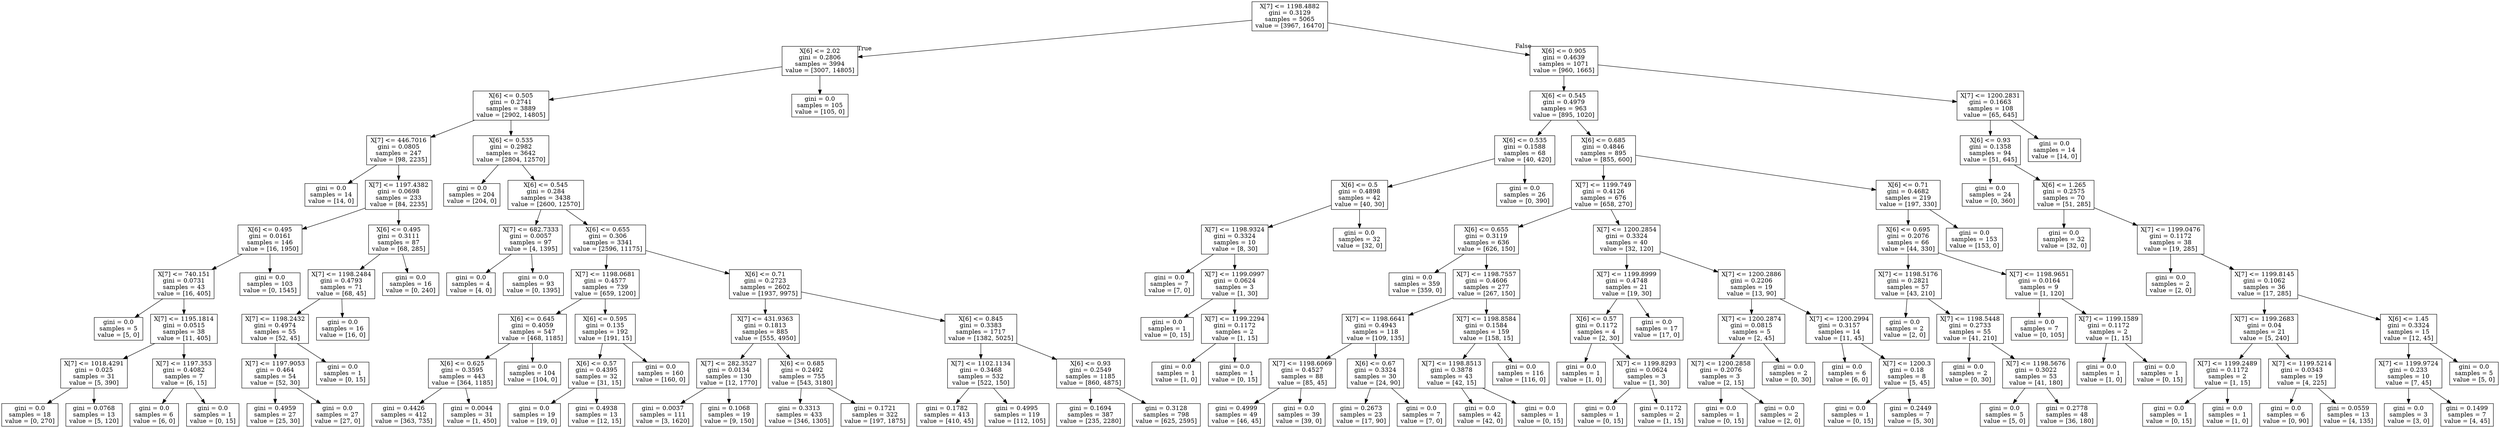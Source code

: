 digraph Tree {
node [shape=box] ;
0 [label="X[7] <= 1198.4882\ngini = 0.3129\nsamples = 5065\nvalue = [3967, 16470]"] ;
1 [label="X[6] <= 2.02\ngini = 0.2806\nsamples = 3994\nvalue = [3007, 14805]"] ;
0 -> 1 [labeldistance=2.5, labelangle=45, headlabel="True"] ;
2 [label="X[6] <= 0.505\ngini = 0.2741\nsamples = 3889\nvalue = [2902, 14805]"] ;
1 -> 2 ;
3 [label="X[7] <= 446.7016\ngini = 0.0805\nsamples = 247\nvalue = [98, 2235]"] ;
2 -> 3 ;
4 [label="gini = 0.0\nsamples = 14\nvalue = [14, 0]"] ;
3 -> 4 ;
5 [label="X[7] <= 1197.4382\ngini = 0.0698\nsamples = 233\nvalue = [84, 2235]"] ;
3 -> 5 ;
6 [label="X[6] <= 0.495\ngini = 0.0161\nsamples = 146\nvalue = [16, 1950]"] ;
5 -> 6 ;
7 [label="X[7] <= 740.151\ngini = 0.0731\nsamples = 43\nvalue = [16, 405]"] ;
6 -> 7 ;
8 [label="gini = 0.0\nsamples = 5\nvalue = [5, 0]"] ;
7 -> 8 ;
9 [label="X[7] <= 1195.1814\ngini = 0.0515\nsamples = 38\nvalue = [11, 405]"] ;
7 -> 9 ;
10 [label="X[7] <= 1018.4291\ngini = 0.025\nsamples = 31\nvalue = [5, 390]"] ;
9 -> 10 ;
11 [label="gini = 0.0\nsamples = 18\nvalue = [0, 270]"] ;
10 -> 11 ;
12 [label="gini = 0.0768\nsamples = 13\nvalue = [5, 120]"] ;
10 -> 12 ;
13 [label="X[7] <= 1197.353\ngini = 0.4082\nsamples = 7\nvalue = [6, 15]"] ;
9 -> 13 ;
14 [label="gini = 0.0\nsamples = 6\nvalue = [6, 0]"] ;
13 -> 14 ;
15 [label="gini = 0.0\nsamples = 1\nvalue = [0, 15]"] ;
13 -> 15 ;
16 [label="gini = 0.0\nsamples = 103\nvalue = [0, 1545]"] ;
6 -> 16 ;
17 [label="X[6] <= 0.495\ngini = 0.3111\nsamples = 87\nvalue = [68, 285]"] ;
5 -> 17 ;
18 [label="X[7] <= 1198.2484\ngini = 0.4793\nsamples = 71\nvalue = [68, 45]"] ;
17 -> 18 ;
19 [label="X[7] <= 1198.2432\ngini = 0.4974\nsamples = 55\nvalue = [52, 45]"] ;
18 -> 19 ;
20 [label="X[7] <= 1197.9053\ngini = 0.464\nsamples = 54\nvalue = [52, 30]"] ;
19 -> 20 ;
21 [label="gini = 0.4959\nsamples = 27\nvalue = [25, 30]"] ;
20 -> 21 ;
22 [label="gini = 0.0\nsamples = 27\nvalue = [27, 0]"] ;
20 -> 22 ;
23 [label="gini = 0.0\nsamples = 1\nvalue = [0, 15]"] ;
19 -> 23 ;
24 [label="gini = 0.0\nsamples = 16\nvalue = [16, 0]"] ;
18 -> 24 ;
25 [label="gini = 0.0\nsamples = 16\nvalue = [0, 240]"] ;
17 -> 25 ;
26 [label="X[6] <= 0.535\ngini = 0.2982\nsamples = 3642\nvalue = [2804, 12570]"] ;
2 -> 26 ;
27 [label="gini = 0.0\nsamples = 204\nvalue = [204, 0]"] ;
26 -> 27 ;
28 [label="X[6] <= 0.545\ngini = 0.284\nsamples = 3438\nvalue = [2600, 12570]"] ;
26 -> 28 ;
29 [label="X[7] <= 682.7333\ngini = 0.0057\nsamples = 97\nvalue = [4, 1395]"] ;
28 -> 29 ;
30 [label="gini = 0.0\nsamples = 4\nvalue = [4, 0]"] ;
29 -> 30 ;
31 [label="gini = 0.0\nsamples = 93\nvalue = [0, 1395]"] ;
29 -> 31 ;
32 [label="X[6] <= 0.655\ngini = 0.306\nsamples = 3341\nvalue = [2596, 11175]"] ;
28 -> 32 ;
33 [label="X[7] <= 1198.0681\ngini = 0.4577\nsamples = 739\nvalue = [659, 1200]"] ;
32 -> 33 ;
34 [label="X[6] <= 0.645\ngini = 0.4059\nsamples = 547\nvalue = [468, 1185]"] ;
33 -> 34 ;
35 [label="X[6] <= 0.625\ngini = 0.3595\nsamples = 443\nvalue = [364, 1185]"] ;
34 -> 35 ;
36 [label="gini = 0.4426\nsamples = 412\nvalue = [363, 735]"] ;
35 -> 36 ;
37 [label="gini = 0.0044\nsamples = 31\nvalue = [1, 450]"] ;
35 -> 37 ;
38 [label="gini = 0.0\nsamples = 104\nvalue = [104, 0]"] ;
34 -> 38 ;
39 [label="X[6] <= 0.595\ngini = 0.135\nsamples = 192\nvalue = [191, 15]"] ;
33 -> 39 ;
40 [label="X[6] <= 0.57\ngini = 0.4395\nsamples = 32\nvalue = [31, 15]"] ;
39 -> 40 ;
41 [label="gini = 0.0\nsamples = 19\nvalue = [19, 0]"] ;
40 -> 41 ;
42 [label="gini = 0.4938\nsamples = 13\nvalue = [12, 15]"] ;
40 -> 42 ;
43 [label="gini = 0.0\nsamples = 160\nvalue = [160, 0]"] ;
39 -> 43 ;
44 [label="X[6] <= 0.71\ngini = 0.2723\nsamples = 2602\nvalue = [1937, 9975]"] ;
32 -> 44 ;
45 [label="X[7] <= 431.9363\ngini = 0.1813\nsamples = 885\nvalue = [555, 4950]"] ;
44 -> 45 ;
46 [label="X[7] <= 282.3527\ngini = 0.0134\nsamples = 130\nvalue = [12, 1770]"] ;
45 -> 46 ;
47 [label="gini = 0.0037\nsamples = 111\nvalue = [3, 1620]"] ;
46 -> 47 ;
48 [label="gini = 0.1068\nsamples = 19\nvalue = [9, 150]"] ;
46 -> 48 ;
49 [label="X[6] <= 0.685\ngini = 0.2492\nsamples = 755\nvalue = [543, 3180]"] ;
45 -> 49 ;
50 [label="gini = 0.3313\nsamples = 433\nvalue = [346, 1305]"] ;
49 -> 50 ;
51 [label="gini = 0.1721\nsamples = 322\nvalue = [197, 1875]"] ;
49 -> 51 ;
52 [label="X[6] <= 0.845\ngini = 0.3383\nsamples = 1717\nvalue = [1382, 5025]"] ;
44 -> 52 ;
53 [label="X[7] <= 1102.1134\ngini = 0.3468\nsamples = 532\nvalue = [522, 150]"] ;
52 -> 53 ;
54 [label="gini = 0.1782\nsamples = 413\nvalue = [410, 45]"] ;
53 -> 54 ;
55 [label="gini = 0.4995\nsamples = 119\nvalue = [112, 105]"] ;
53 -> 55 ;
56 [label="X[6] <= 0.93\ngini = 0.2549\nsamples = 1185\nvalue = [860, 4875]"] ;
52 -> 56 ;
57 [label="gini = 0.1694\nsamples = 387\nvalue = [235, 2280]"] ;
56 -> 57 ;
58 [label="gini = 0.3128\nsamples = 798\nvalue = [625, 2595]"] ;
56 -> 58 ;
59 [label="gini = 0.0\nsamples = 105\nvalue = [105, 0]"] ;
1 -> 59 ;
60 [label="X[6] <= 0.905\ngini = 0.4639\nsamples = 1071\nvalue = [960, 1665]"] ;
0 -> 60 [labeldistance=2.5, labelangle=-45, headlabel="False"] ;
61 [label="X[6] <= 0.545\ngini = 0.4979\nsamples = 963\nvalue = [895, 1020]"] ;
60 -> 61 ;
62 [label="X[6] <= 0.535\ngini = 0.1588\nsamples = 68\nvalue = [40, 420]"] ;
61 -> 62 ;
63 [label="X[6] <= 0.5\ngini = 0.4898\nsamples = 42\nvalue = [40, 30]"] ;
62 -> 63 ;
64 [label="X[7] <= 1198.9324\ngini = 0.3324\nsamples = 10\nvalue = [8, 30]"] ;
63 -> 64 ;
65 [label="gini = 0.0\nsamples = 7\nvalue = [7, 0]"] ;
64 -> 65 ;
66 [label="X[7] <= 1199.0997\ngini = 0.0624\nsamples = 3\nvalue = [1, 30]"] ;
64 -> 66 ;
67 [label="gini = 0.0\nsamples = 1\nvalue = [0, 15]"] ;
66 -> 67 ;
68 [label="X[7] <= 1199.2294\ngini = 0.1172\nsamples = 2\nvalue = [1, 15]"] ;
66 -> 68 ;
69 [label="gini = 0.0\nsamples = 1\nvalue = [1, 0]"] ;
68 -> 69 ;
70 [label="gini = 0.0\nsamples = 1\nvalue = [0, 15]"] ;
68 -> 70 ;
71 [label="gini = 0.0\nsamples = 32\nvalue = [32, 0]"] ;
63 -> 71 ;
72 [label="gini = 0.0\nsamples = 26\nvalue = [0, 390]"] ;
62 -> 72 ;
73 [label="X[6] <= 0.685\ngini = 0.4846\nsamples = 895\nvalue = [855, 600]"] ;
61 -> 73 ;
74 [label="X[7] <= 1199.749\ngini = 0.4126\nsamples = 676\nvalue = [658, 270]"] ;
73 -> 74 ;
75 [label="X[6] <= 0.655\ngini = 0.3119\nsamples = 636\nvalue = [626, 150]"] ;
74 -> 75 ;
76 [label="gini = 0.0\nsamples = 359\nvalue = [359, 0]"] ;
75 -> 76 ;
77 [label="X[7] <= 1198.7557\ngini = 0.4606\nsamples = 277\nvalue = [267, 150]"] ;
75 -> 77 ;
78 [label="X[7] <= 1198.6641\ngini = 0.4943\nsamples = 118\nvalue = [109, 135]"] ;
77 -> 78 ;
79 [label="X[7] <= 1198.6069\ngini = 0.4527\nsamples = 88\nvalue = [85, 45]"] ;
78 -> 79 ;
80 [label="gini = 0.4999\nsamples = 49\nvalue = [46, 45]"] ;
79 -> 80 ;
81 [label="gini = 0.0\nsamples = 39\nvalue = [39, 0]"] ;
79 -> 81 ;
82 [label="X[6] <= 0.67\ngini = 0.3324\nsamples = 30\nvalue = [24, 90]"] ;
78 -> 82 ;
83 [label="gini = 0.2673\nsamples = 23\nvalue = [17, 90]"] ;
82 -> 83 ;
84 [label="gini = 0.0\nsamples = 7\nvalue = [7, 0]"] ;
82 -> 84 ;
85 [label="X[7] <= 1198.8584\ngini = 0.1584\nsamples = 159\nvalue = [158, 15]"] ;
77 -> 85 ;
86 [label="X[7] <= 1198.8513\ngini = 0.3878\nsamples = 43\nvalue = [42, 15]"] ;
85 -> 86 ;
87 [label="gini = 0.0\nsamples = 42\nvalue = [42, 0]"] ;
86 -> 87 ;
88 [label="gini = 0.0\nsamples = 1\nvalue = [0, 15]"] ;
86 -> 88 ;
89 [label="gini = 0.0\nsamples = 116\nvalue = [116, 0]"] ;
85 -> 89 ;
90 [label="X[7] <= 1200.2854\ngini = 0.3324\nsamples = 40\nvalue = [32, 120]"] ;
74 -> 90 ;
91 [label="X[7] <= 1199.8999\ngini = 0.4748\nsamples = 21\nvalue = [19, 30]"] ;
90 -> 91 ;
92 [label="X[6] <= 0.57\ngini = 0.1172\nsamples = 4\nvalue = [2, 30]"] ;
91 -> 92 ;
93 [label="gini = 0.0\nsamples = 1\nvalue = [1, 0]"] ;
92 -> 93 ;
94 [label="X[7] <= 1199.8293\ngini = 0.0624\nsamples = 3\nvalue = [1, 30]"] ;
92 -> 94 ;
95 [label="gini = 0.0\nsamples = 1\nvalue = [0, 15]"] ;
94 -> 95 ;
96 [label="gini = 0.1172\nsamples = 2\nvalue = [1, 15]"] ;
94 -> 96 ;
97 [label="gini = 0.0\nsamples = 17\nvalue = [17, 0]"] ;
91 -> 97 ;
98 [label="X[7] <= 1200.2886\ngini = 0.2206\nsamples = 19\nvalue = [13, 90]"] ;
90 -> 98 ;
99 [label="X[7] <= 1200.2874\ngini = 0.0815\nsamples = 5\nvalue = [2, 45]"] ;
98 -> 99 ;
100 [label="X[7] <= 1200.2858\ngini = 0.2076\nsamples = 3\nvalue = [2, 15]"] ;
99 -> 100 ;
101 [label="gini = 0.0\nsamples = 1\nvalue = [0, 15]"] ;
100 -> 101 ;
102 [label="gini = 0.0\nsamples = 2\nvalue = [2, 0]"] ;
100 -> 102 ;
103 [label="gini = 0.0\nsamples = 2\nvalue = [0, 30]"] ;
99 -> 103 ;
104 [label="X[7] <= 1200.2994\ngini = 0.3157\nsamples = 14\nvalue = [11, 45]"] ;
98 -> 104 ;
105 [label="gini = 0.0\nsamples = 6\nvalue = [6, 0]"] ;
104 -> 105 ;
106 [label="X[7] <= 1200.3\ngini = 0.18\nsamples = 8\nvalue = [5, 45]"] ;
104 -> 106 ;
107 [label="gini = 0.0\nsamples = 1\nvalue = [0, 15]"] ;
106 -> 107 ;
108 [label="gini = 0.2449\nsamples = 7\nvalue = [5, 30]"] ;
106 -> 108 ;
109 [label="X[6] <= 0.71\ngini = 0.4682\nsamples = 219\nvalue = [197, 330]"] ;
73 -> 109 ;
110 [label="X[6] <= 0.695\ngini = 0.2076\nsamples = 66\nvalue = [44, 330]"] ;
109 -> 110 ;
111 [label="X[7] <= 1198.5176\ngini = 0.2821\nsamples = 57\nvalue = [43, 210]"] ;
110 -> 111 ;
112 [label="gini = 0.0\nsamples = 2\nvalue = [2, 0]"] ;
111 -> 112 ;
113 [label="X[7] <= 1198.5448\ngini = 0.2733\nsamples = 55\nvalue = [41, 210]"] ;
111 -> 113 ;
114 [label="gini = 0.0\nsamples = 2\nvalue = [0, 30]"] ;
113 -> 114 ;
115 [label="X[7] <= 1198.5676\ngini = 0.3022\nsamples = 53\nvalue = [41, 180]"] ;
113 -> 115 ;
116 [label="gini = 0.0\nsamples = 5\nvalue = [5, 0]"] ;
115 -> 116 ;
117 [label="gini = 0.2778\nsamples = 48\nvalue = [36, 180]"] ;
115 -> 117 ;
118 [label="X[7] <= 1198.9651\ngini = 0.0164\nsamples = 9\nvalue = [1, 120]"] ;
110 -> 118 ;
119 [label="gini = 0.0\nsamples = 7\nvalue = [0, 105]"] ;
118 -> 119 ;
120 [label="X[7] <= 1199.1589\ngini = 0.1172\nsamples = 2\nvalue = [1, 15]"] ;
118 -> 120 ;
121 [label="gini = 0.0\nsamples = 1\nvalue = [1, 0]"] ;
120 -> 121 ;
122 [label="gini = 0.0\nsamples = 1\nvalue = [0, 15]"] ;
120 -> 122 ;
123 [label="gini = 0.0\nsamples = 153\nvalue = [153, 0]"] ;
109 -> 123 ;
124 [label="X[7] <= 1200.2831\ngini = 0.1663\nsamples = 108\nvalue = [65, 645]"] ;
60 -> 124 ;
125 [label="X[6] <= 0.93\ngini = 0.1358\nsamples = 94\nvalue = [51, 645]"] ;
124 -> 125 ;
126 [label="gini = 0.0\nsamples = 24\nvalue = [0, 360]"] ;
125 -> 126 ;
127 [label="X[6] <= 1.265\ngini = 0.2575\nsamples = 70\nvalue = [51, 285]"] ;
125 -> 127 ;
128 [label="gini = 0.0\nsamples = 32\nvalue = [32, 0]"] ;
127 -> 128 ;
129 [label="X[7] <= 1199.0476\ngini = 0.1172\nsamples = 38\nvalue = [19, 285]"] ;
127 -> 129 ;
130 [label="gini = 0.0\nsamples = 2\nvalue = [2, 0]"] ;
129 -> 130 ;
131 [label="X[7] <= 1199.8145\ngini = 0.1062\nsamples = 36\nvalue = [17, 285]"] ;
129 -> 131 ;
132 [label="X[7] <= 1199.2683\ngini = 0.04\nsamples = 21\nvalue = [5, 240]"] ;
131 -> 132 ;
133 [label="X[7] <= 1199.2489\ngini = 0.1172\nsamples = 2\nvalue = [1, 15]"] ;
132 -> 133 ;
134 [label="gini = 0.0\nsamples = 1\nvalue = [0, 15]"] ;
133 -> 134 ;
135 [label="gini = 0.0\nsamples = 1\nvalue = [1, 0]"] ;
133 -> 135 ;
136 [label="X[7] <= 1199.5214\ngini = 0.0343\nsamples = 19\nvalue = [4, 225]"] ;
132 -> 136 ;
137 [label="gini = 0.0\nsamples = 6\nvalue = [0, 90]"] ;
136 -> 137 ;
138 [label="gini = 0.0559\nsamples = 13\nvalue = [4, 135]"] ;
136 -> 138 ;
139 [label="X[6] <= 1.45\ngini = 0.3324\nsamples = 15\nvalue = [12, 45]"] ;
131 -> 139 ;
140 [label="X[7] <= 1199.9724\ngini = 0.233\nsamples = 10\nvalue = [7, 45]"] ;
139 -> 140 ;
141 [label="gini = 0.0\nsamples = 3\nvalue = [3, 0]"] ;
140 -> 141 ;
142 [label="gini = 0.1499\nsamples = 7\nvalue = [4, 45]"] ;
140 -> 142 ;
143 [label="gini = 0.0\nsamples = 5\nvalue = [5, 0]"] ;
139 -> 143 ;
144 [label="gini = 0.0\nsamples = 14\nvalue = [14, 0]"] ;
124 -> 144 ;
}